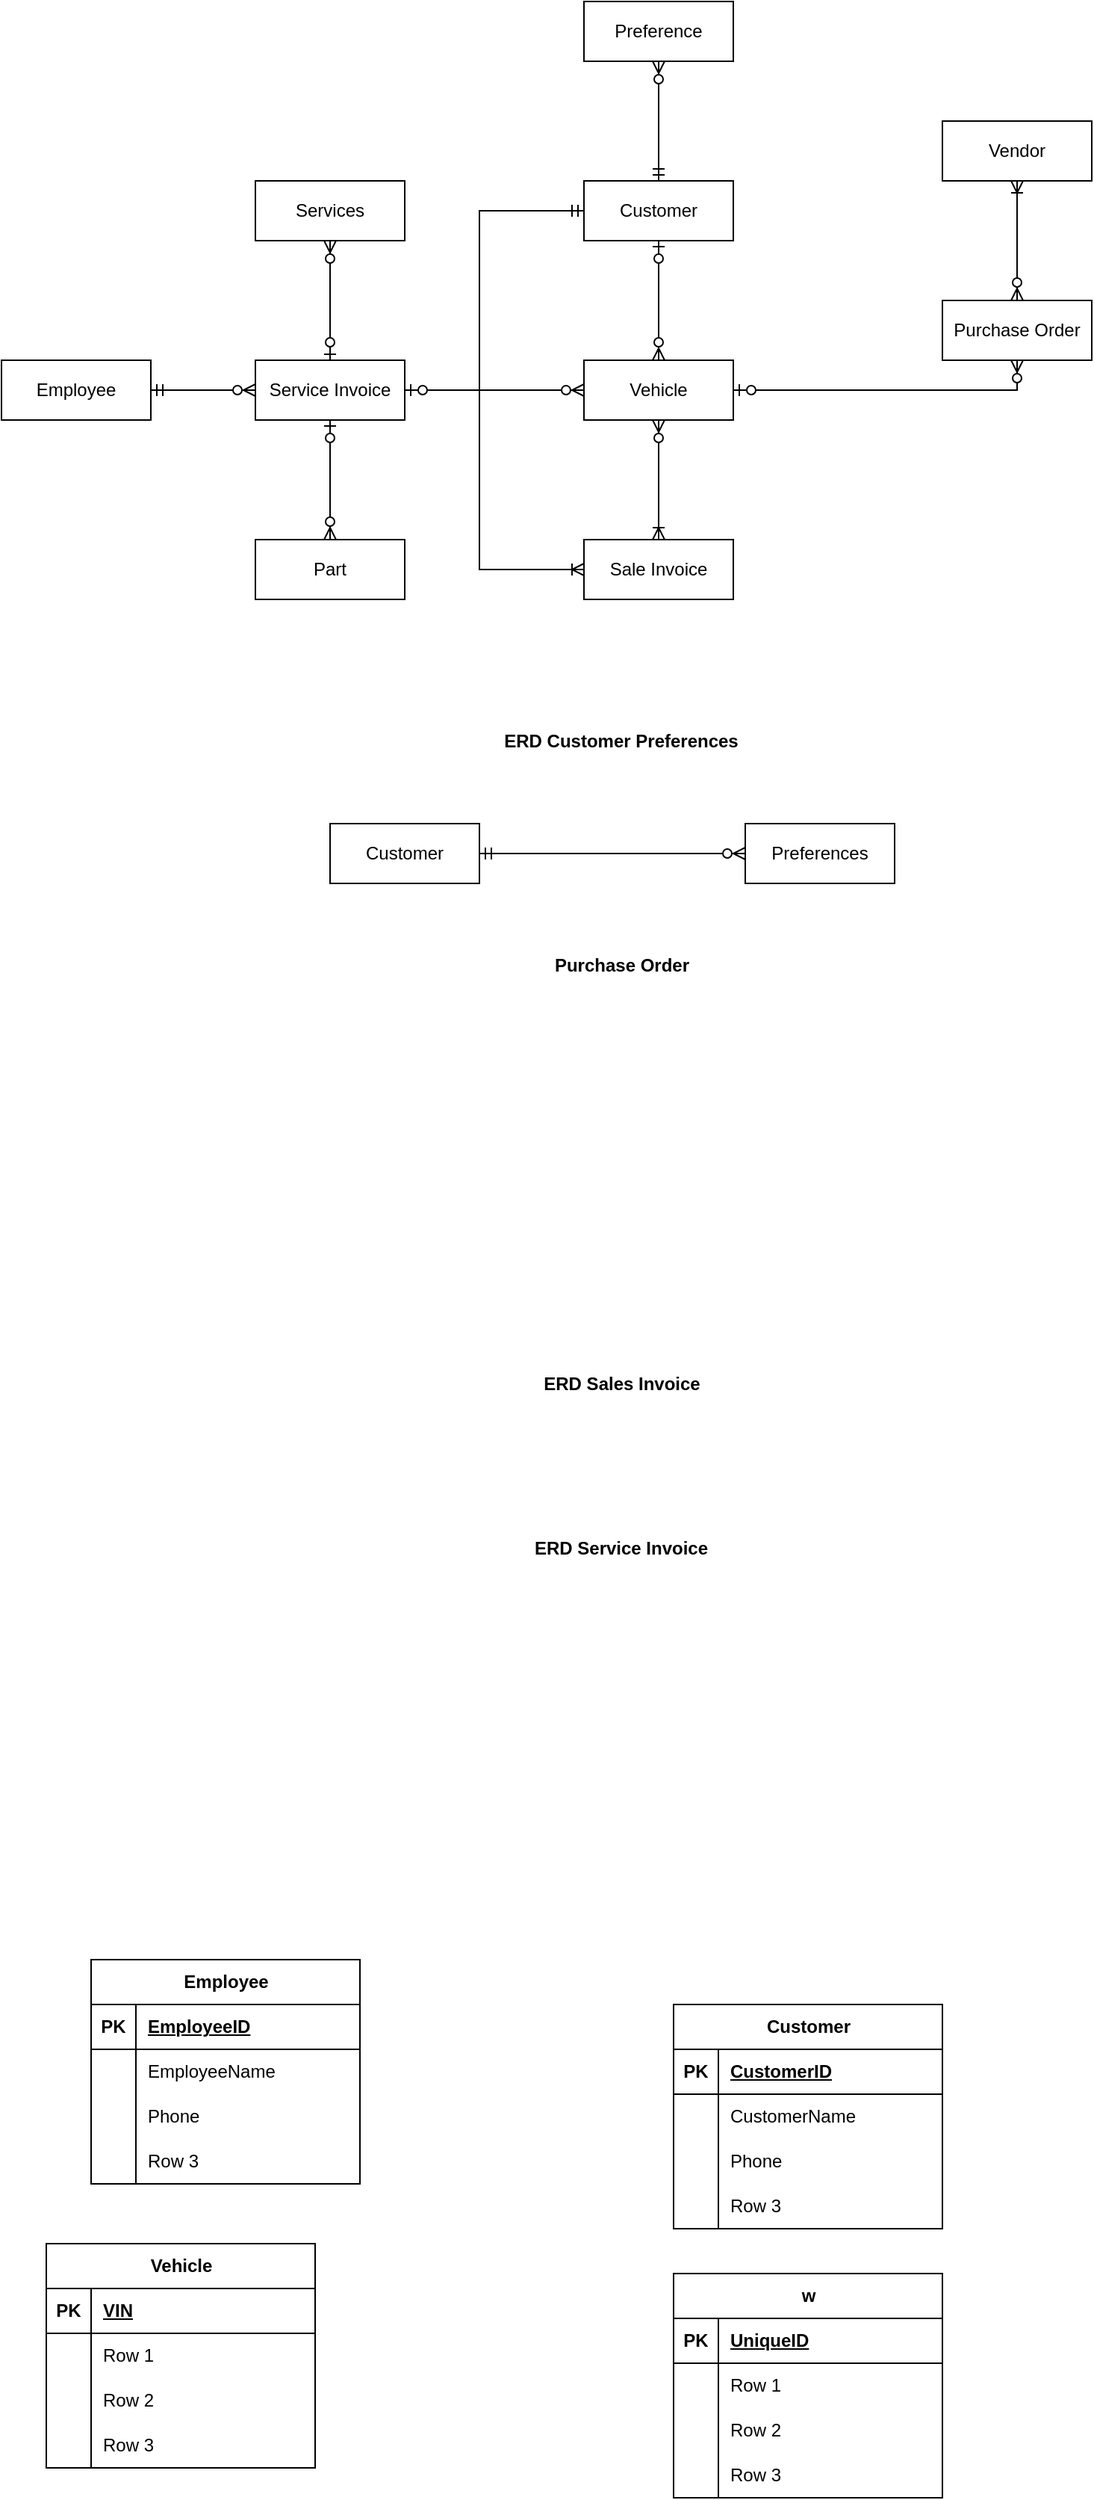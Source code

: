 <mxfile version="21.2.7" type="github">
  <diagram id="R2lEEEUBdFMjLlhIrx00" name="Page-1">
    <mxGraphModel dx="1433" dy="620" grid="1" gridSize="10" guides="1" tooltips="1" connect="1" arrows="1" fold="1" page="1" pageScale="1" pageWidth="850" pageHeight="1100" math="0" shadow="0" extFonts="Permanent Marker^https://fonts.googleapis.com/css?family=Permanent+Marker">
      <root>
        <mxCell id="0" />
        <mxCell id="1" parent="0" />
        <mxCell id="oXZxkqRxfTg1j08WPur6-1" value="Preference" style="whiteSpace=wrap;html=1;align=center;" vertex="1" parent="1">
          <mxGeometry x="400" y="200" width="100" height="40" as="geometry" />
        </mxCell>
        <mxCell id="oXZxkqRxfTg1j08WPur6-2" value="Sale Invoice" style="whiteSpace=wrap;html=1;align=center;" vertex="1" parent="1">
          <mxGeometry x="400" y="560" width="100" height="40" as="geometry" />
        </mxCell>
        <mxCell id="oXZxkqRxfTg1j08WPur6-3" value="Vendor" style="whiteSpace=wrap;html=1;align=center;" vertex="1" parent="1">
          <mxGeometry x="640" y="280" width="100" height="40" as="geometry" />
        </mxCell>
        <mxCell id="oXZxkqRxfTg1j08WPur6-4" value="Customer" style="whiteSpace=wrap;html=1;align=center;" vertex="1" parent="1">
          <mxGeometry x="400" y="320" width="100" height="40" as="geometry" />
        </mxCell>
        <mxCell id="oXZxkqRxfTg1j08WPur6-5" value="Purchase Order" style="whiteSpace=wrap;html=1;align=center;" vertex="1" parent="1">
          <mxGeometry x="640" y="400" width="100" height="40" as="geometry" />
        </mxCell>
        <mxCell id="oXZxkqRxfTg1j08WPur6-6" value="Employee" style="whiteSpace=wrap;html=1;align=center;" vertex="1" parent="1">
          <mxGeometry x="10" y="440" width="100" height="40" as="geometry" />
        </mxCell>
        <mxCell id="oXZxkqRxfTg1j08WPur6-9" value="Service Invoice" style="whiteSpace=wrap;html=1;align=center;" vertex="1" parent="1">
          <mxGeometry x="180" y="440" width="100" height="40" as="geometry" />
        </mxCell>
        <mxCell id="oXZxkqRxfTg1j08WPur6-10" value="Services " style="whiteSpace=wrap;html=1;align=center;" vertex="1" parent="1">
          <mxGeometry x="180" y="320" width="100" height="40" as="geometry" />
        </mxCell>
        <mxCell id="oXZxkqRxfTg1j08WPur6-12" value="Part" style="whiteSpace=wrap;html=1;align=center;" vertex="1" parent="1">
          <mxGeometry x="180" y="560" width="100" height="40" as="geometry" />
        </mxCell>
        <mxCell id="oXZxkqRxfTg1j08WPur6-13" value="Employee" style="shape=table;startSize=30;container=1;collapsible=1;childLayout=tableLayout;fixedRows=1;rowLines=0;fontStyle=1;align=center;resizeLast=1;html=1;" vertex="1" parent="1">
          <mxGeometry x="70" y="1510" width="180" height="150" as="geometry" />
        </mxCell>
        <mxCell id="oXZxkqRxfTg1j08WPur6-14" value="" style="shape=tableRow;horizontal=0;startSize=0;swimlaneHead=0;swimlaneBody=0;fillColor=none;collapsible=0;dropTarget=0;points=[[0,0.5],[1,0.5]];portConstraint=eastwest;top=0;left=0;right=0;bottom=1;" vertex="1" parent="oXZxkqRxfTg1j08WPur6-13">
          <mxGeometry y="30" width="180" height="30" as="geometry" />
        </mxCell>
        <mxCell id="oXZxkqRxfTg1j08WPur6-15" value="PK" style="shape=partialRectangle;connectable=0;fillColor=none;top=0;left=0;bottom=0;right=0;fontStyle=1;overflow=hidden;whiteSpace=wrap;html=1;" vertex="1" parent="oXZxkqRxfTg1j08WPur6-14">
          <mxGeometry width="30" height="30" as="geometry">
            <mxRectangle width="30" height="30" as="alternateBounds" />
          </mxGeometry>
        </mxCell>
        <mxCell id="oXZxkqRxfTg1j08WPur6-16" value="EmployeeID" style="shape=partialRectangle;connectable=0;fillColor=none;top=0;left=0;bottom=0;right=0;align=left;spacingLeft=6;fontStyle=5;overflow=hidden;whiteSpace=wrap;html=1;" vertex="1" parent="oXZxkqRxfTg1j08WPur6-14">
          <mxGeometry x="30" width="150" height="30" as="geometry">
            <mxRectangle width="150" height="30" as="alternateBounds" />
          </mxGeometry>
        </mxCell>
        <mxCell id="oXZxkqRxfTg1j08WPur6-17" value="" style="shape=tableRow;horizontal=0;startSize=0;swimlaneHead=0;swimlaneBody=0;fillColor=none;collapsible=0;dropTarget=0;points=[[0,0.5],[1,0.5]];portConstraint=eastwest;top=0;left=0;right=0;bottom=0;" vertex="1" parent="oXZxkqRxfTg1j08WPur6-13">
          <mxGeometry y="60" width="180" height="30" as="geometry" />
        </mxCell>
        <mxCell id="oXZxkqRxfTg1j08WPur6-18" value="" style="shape=partialRectangle;connectable=0;fillColor=none;top=0;left=0;bottom=0;right=0;editable=1;overflow=hidden;whiteSpace=wrap;html=1;" vertex="1" parent="oXZxkqRxfTg1j08WPur6-17">
          <mxGeometry width="30" height="30" as="geometry">
            <mxRectangle width="30" height="30" as="alternateBounds" />
          </mxGeometry>
        </mxCell>
        <mxCell id="oXZxkqRxfTg1j08WPur6-19" value="EmployeeName" style="shape=partialRectangle;connectable=0;fillColor=none;top=0;left=0;bottom=0;right=0;align=left;spacingLeft=6;overflow=hidden;whiteSpace=wrap;html=1;" vertex="1" parent="oXZxkqRxfTg1j08WPur6-17">
          <mxGeometry x="30" width="150" height="30" as="geometry">
            <mxRectangle width="150" height="30" as="alternateBounds" />
          </mxGeometry>
        </mxCell>
        <mxCell id="oXZxkqRxfTg1j08WPur6-20" value="" style="shape=tableRow;horizontal=0;startSize=0;swimlaneHead=0;swimlaneBody=0;fillColor=none;collapsible=0;dropTarget=0;points=[[0,0.5],[1,0.5]];portConstraint=eastwest;top=0;left=0;right=0;bottom=0;" vertex="1" parent="oXZxkqRxfTg1j08WPur6-13">
          <mxGeometry y="90" width="180" height="30" as="geometry" />
        </mxCell>
        <mxCell id="oXZxkqRxfTg1j08WPur6-21" value="" style="shape=partialRectangle;connectable=0;fillColor=none;top=0;left=0;bottom=0;right=0;editable=1;overflow=hidden;whiteSpace=wrap;html=1;" vertex="1" parent="oXZxkqRxfTg1j08WPur6-20">
          <mxGeometry width="30" height="30" as="geometry">
            <mxRectangle width="30" height="30" as="alternateBounds" />
          </mxGeometry>
        </mxCell>
        <mxCell id="oXZxkqRxfTg1j08WPur6-22" value="Phone" style="shape=partialRectangle;connectable=0;fillColor=none;top=0;left=0;bottom=0;right=0;align=left;spacingLeft=6;overflow=hidden;whiteSpace=wrap;html=1;" vertex="1" parent="oXZxkqRxfTg1j08WPur6-20">
          <mxGeometry x="30" width="150" height="30" as="geometry">
            <mxRectangle width="150" height="30" as="alternateBounds" />
          </mxGeometry>
        </mxCell>
        <mxCell id="oXZxkqRxfTg1j08WPur6-23" value="" style="shape=tableRow;horizontal=0;startSize=0;swimlaneHead=0;swimlaneBody=0;fillColor=none;collapsible=0;dropTarget=0;points=[[0,0.5],[1,0.5]];portConstraint=eastwest;top=0;left=0;right=0;bottom=0;" vertex="1" parent="oXZxkqRxfTg1j08WPur6-13">
          <mxGeometry y="120" width="180" height="30" as="geometry" />
        </mxCell>
        <mxCell id="oXZxkqRxfTg1j08WPur6-24" value="" style="shape=partialRectangle;connectable=0;fillColor=none;top=0;left=0;bottom=0;right=0;editable=1;overflow=hidden;whiteSpace=wrap;html=1;" vertex="1" parent="oXZxkqRxfTg1j08WPur6-23">
          <mxGeometry width="30" height="30" as="geometry">
            <mxRectangle width="30" height="30" as="alternateBounds" />
          </mxGeometry>
        </mxCell>
        <mxCell id="oXZxkqRxfTg1j08WPur6-25" value="Row 3" style="shape=partialRectangle;connectable=0;fillColor=none;top=0;left=0;bottom=0;right=0;align=left;spacingLeft=6;overflow=hidden;whiteSpace=wrap;html=1;" vertex="1" parent="oXZxkqRxfTg1j08WPur6-23">
          <mxGeometry x="30" width="150" height="30" as="geometry">
            <mxRectangle width="150" height="30" as="alternateBounds" />
          </mxGeometry>
        </mxCell>
        <mxCell id="oXZxkqRxfTg1j08WPur6-26" value="Customer" style="shape=table;startSize=30;container=1;collapsible=1;childLayout=tableLayout;fixedRows=1;rowLines=0;fontStyle=1;align=center;resizeLast=1;html=1;" vertex="1" parent="1">
          <mxGeometry x="460" y="1540" width="180" height="150" as="geometry" />
        </mxCell>
        <mxCell id="oXZxkqRxfTg1j08WPur6-27" value="" style="shape=tableRow;horizontal=0;startSize=0;swimlaneHead=0;swimlaneBody=0;fillColor=none;collapsible=0;dropTarget=0;points=[[0,0.5],[1,0.5]];portConstraint=eastwest;top=0;left=0;right=0;bottom=1;" vertex="1" parent="oXZxkqRxfTg1j08WPur6-26">
          <mxGeometry y="30" width="180" height="30" as="geometry" />
        </mxCell>
        <mxCell id="oXZxkqRxfTg1j08WPur6-28" value="PK" style="shape=partialRectangle;connectable=0;fillColor=none;top=0;left=0;bottom=0;right=0;fontStyle=1;overflow=hidden;whiteSpace=wrap;html=1;" vertex="1" parent="oXZxkqRxfTg1j08WPur6-27">
          <mxGeometry width="30" height="30" as="geometry">
            <mxRectangle width="30" height="30" as="alternateBounds" />
          </mxGeometry>
        </mxCell>
        <mxCell id="oXZxkqRxfTg1j08WPur6-29" value="CustomerID" style="shape=partialRectangle;connectable=0;fillColor=none;top=0;left=0;bottom=0;right=0;align=left;spacingLeft=6;fontStyle=5;overflow=hidden;whiteSpace=wrap;html=1;" vertex="1" parent="oXZxkqRxfTg1j08WPur6-27">
          <mxGeometry x="30" width="150" height="30" as="geometry">
            <mxRectangle width="150" height="30" as="alternateBounds" />
          </mxGeometry>
        </mxCell>
        <mxCell id="oXZxkqRxfTg1j08WPur6-30" value="" style="shape=tableRow;horizontal=0;startSize=0;swimlaneHead=0;swimlaneBody=0;fillColor=none;collapsible=0;dropTarget=0;points=[[0,0.5],[1,0.5]];portConstraint=eastwest;top=0;left=0;right=0;bottom=0;" vertex="1" parent="oXZxkqRxfTg1j08WPur6-26">
          <mxGeometry y="60" width="180" height="30" as="geometry" />
        </mxCell>
        <mxCell id="oXZxkqRxfTg1j08WPur6-31" value="" style="shape=partialRectangle;connectable=0;fillColor=none;top=0;left=0;bottom=0;right=0;editable=1;overflow=hidden;whiteSpace=wrap;html=1;" vertex="1" parent="oXZxkqRxfTg1j08WPur6-30">
          <mxGeometry width="30" height="30" as="geometry">
            <mxRectangle width="30" height="30" as="alternateBounds" />
          </mxGeometry>
        </mxCell>
        <mxCell id="oXZxkqRxfTg1j08WPur6-32" value="CustomerName" style="shape=partialRectangle;connectable=0;fillColor=none;top=0;left=0;bottom=0;right=0;align=left;spacingLeft=6;overflow=hidden;whiteSpace=wrap;html=1;" vertex="1" parent="oXZxkqRxfTg1j08WPur6-30">
          <mxGeometry x="30" width="150" height="30" as="geometry">
            <mxRectangle width="150" height="30" as="alternateBounds" />
          </mxGeometry>
        </mxCell>
        <mxCell id="oXZxkqRxfTg1j08WPur6-33" value="" style="shape=tableRow;horizontal=0;startSize=0;swimlaneHead=0;swimlaneBody=0;fillColor=none;collapsible=0;dropTarget=0;points=[[0,0.5],[1,0.5]];portConstraint=eastwest;top=0;left=0;right=0;bottom=0;" vertex="1" parent="oXZxkqRxfTg1j08WPur6-26">
          <mxGeometry y="90" width="180" height="30" as="geometry" />
        </mxCell>
        <mxCell id="oXZxkqRxfTg1j08WPur6-34" value="" style="shape=partialRectangle;connectable=0;fillColor=none;top=0;left=0;bottom=0;right=0;editable=1;overflow=hidden;whiteSpace=wrap;html=1;" vertex="1" parent="oXZxkqRxfTg1j08WPur6-33">
          <mxGeometry width="30" height="30" as="geometry">
            <mxRectangle width="30" height="30" as="alternateBounds" />
          </mxGeometry>
        </mxCell>
        <mxCell id="oXZxkqRxfTg1j08WPur6-35" value="Phone" style="shape=partialRectangle;connectable=0;fillColor=none;top=0;left=0;bottom=0;right=0;align=left;spacingLeft=6;overflow=hidden;whiteSpace=wrap;html=1;" vertex="1" parent="oXZxkqRxfTg1j08WPur6-33">
          <mxGeometry x="30" width="150" height="30" as="geometry">
            <mxRectangle width="150" height="30" as="alternateBounds" />
          </mxGeometry>
        </mxCell>
        <mxCell id="oXZxkqRxfTg1j08WPur6-36" value="" style="shape=tableRow;horizontal=0;startSize=0;swimlaneHead=0;swimlaneBody=0;fillColor=none;collapsible=0;dropTarget=0;points=[[0,0.5],[1,0.5]];portConstraint=eastwest;top=0;left=0;right=0;bottom=0;" vertex="1" parent="oXZxkqRxfTg1j08WPur6-26">
          <mxGeometry y="120" width="180" height="30" as="geometry" />
        </mxCell>
        <mxCell id="oXZxkqRxfTg1j08WPur6-37" value="" style="shape=partialRectangle;connectable=0;fillColor=none;top=0;left=0;bottom=0;right=0;editable=1;overflow=hidden;whiteSpace=wrap;html=1;" vertex="1" parent="oXZxkqRxfTg1j08WPur6-36">
          <mxGeometry width="30" height="30" as="geometry">
            <mxRectangle width="30" height="30" as="alternateBounds" />
          </mxGeometry>
        </mxCell>
        <mxCell id="oXZxkqRxfTg1j08WPur6-38" value="Row 3" style="shape=partialRectangle;connectable=0;fillColor=none;top=0;left=0;bottom=0;right=0;align=left;spacingLeft=6;overflow=hidden;whiteSpace=wrap;html=1;" vertex="1" parent="oXZxkqRxfTg1j08WPur6-36">
          <mxGeometry x="30" width="150" height="30" as="geometry">
            <mxRectangle width="150" height="30" as="alternateBounds" />
          </mxGeometry>
        </mxCell>
        <mxCell id="oXZxkqRxfTg1j08WPur6-40" value="Vehicle" style="whiteSpace=wrap;html=1;align=center;" vertex="1" parent="1">
          <mxGeometry x="400" y="440" width="100" height="40" as="geometry" />
        </mxCell>
        <mxCell id="oXZxkqRxfTg1j08WPur6-41" value="" style="fontSize=12;html=1;endArrow=ERzeroToMany;startArrow=ERzeroToOne;rounded=0;entryX=0.5;entryY=0;entryDx=0;entryDy=0;exitX=0.5;exitY=1;exitDx=0;exitDy=0;" edge="1" parent="1" source="oXZxkqRxfTg1j08WPur6-4" target="oXZxkqRxfTg1j08WPur6-40">
          <mxGeometry width="100" height="100" relative="1" as="geometry">
            <mxPoint x="500" y="410" as="sourcePoint" />
            <mxPoint x="600" y="340" as="targetPoint" />
          </mxGeometry>
        </mxCell>
        <mxCell id="oXZxkqRxfTg1j08WPur6-42" value="" style="fontSize=12;html=1;endArrow=ERzeroToMany;startArrow=ERzeroToOne;rounded=0;entryX=0.5;entryY=1;entryDx=0;entryDy=0;exitX=1;exitY=0.5;exitDx=0;exitDy=0;" edge="1" parent="1" source="oXZxkqRxfTg1j08WPur6-40" target="oXZxkqRxfTg1j08WPur6-5">
          <mxGeometry width="100" height="100" relative="1" as="geometry">
            <mxPoint x="550" y="550" as="sourcePoint" />
            <mxPoint x="650" y="450" as="targetPoint" />
            <Array as="points">
              <mxPoint x="690" y="460" />
            </Array>
          </mxGeometry>
        </mxCell>
        <mxCell id="oXZxkqRxfTg1j08WPur6-44" value="" style="fontSize=12;html=1;endArrow=ERzeroToMany;startArrow=ERzeroToOne;rounded=0;entryX=0;entryY=0.5;entryDx=0;entryDy=0;exitX=1;exitY=0.5;exitDx=0;exitDy=0;" edge="1" parent="1" source="oXZxkqRxfTg1j08WPur6-9" target="oXZxkqRxfTg1j08WPur6-40">
          <mxGeometry width="100" height="100" relative="1" as="geometry">
            <mxPoint x="290" y="580" as="sourcePoint" />
            <mxPoint x="390" y="480" as="targetPoint" />
          </mxGeometry>
        </mxCell>
        <mxCell id="oXZxkqRxfTg1j08WPur6-46" value="" style="fontSize=12;html=1;endArrow=ERzeroToMany;startArrow=ERzeroToOne;rounded=0;exitX=0.5;exitY=1;exitDx=0;exitDy=0;entryX=0.5;entryY=0;entryDx=0;entryDy=0;" edge="1" parent="1" source="oXZxkqRxfTg1j08WPur6-9" target="oXZxkqRxfTg1j08WPur6-12">
          <mxGeometry width="100" height="100" relative="1" as="geometry">
            <mxPoint x="280" y="600" as="sourcePoint" />
            <mxPoint x="380" y="500" as="targetPoint" />
          </mxGeometry>
        </mxCell>
        <mxCell id="oXZxkqRxfTg1j08WPur6-47" value="" style="fontSize=12;html=1;endArrow=ERzeroToMany;startArrow=ERzeroToOne;rounded=0;entryX=0.5;entryY=1;entryDx=0;entryDy=0;exitX=0.5;exitY=0;exitDx=0;exitDy=0;" edge="1" parent="1" source="oXZxkqRxfTg1j08WPur6-9" target="oXZxkqRxfTg1j08WPur6-10">
          <mxGeometry width="100" height="100" relative="1" as="geometry">
            <mxPoint x="270" y="430" as="sourcePoint" />
            <mxPoint x="370" y="330" as="targetPoint" />
          </mxGeometry>
        </mxCell>
        <mxCell id="oXZxkqRxfTg1j08WPur6-49" value="" style="fontSize=12;html=1;endArrow=ERoneToMany;startArrow=ERzeroToMany;rounded=0;entryX=0.5;entryY=1;entryDx=0;entryDy=0;exitX=0.5;exitY=0;exitDx=0;exitDy=0;" edge="1" parent="1" source="oXZxkqRxfTg1j08WPur6-5" target="oXZxkqRxfTg1j08WPur6-3">
          <mxGeometry width="100" height="100" relative="1" as="geometry">
            <mxPoint x="380" y="470" as="sourcePoint" />
            <mxPoint x="480" y="370" as="targetPoint" />
          </mxGeometry>
        </mxCell>
        <mxCell id="oXZxkqRxfTg1j08WPur6-51" value="" style="fontSize=12;html=1;endArrow=ERzeroToMany;startArrow=ERmandOne;rounded=0;entryX=0;entryY=0.5;entryDx=0;entryDy=0;exitX=1;exitY=0.5;exitDx=0;exitDy=0;" edge="1" parent="1" source="oXZxkqRxfTg1j08WPur6-6" target="oXZxkqRxfTg1j08WPur6-9">
          <mxGeometry width="100" height="100" relative="1" as="geometry">
            <mxPoint x="80" y="620" as="sourcePoint" />
            <mxPoint x="180" y="520" as="targetPoint" />
          </mxGeometry>
        </mxCell>
        <mxCell id="oXZxkqRxfTg1j08WPur6-53" value="" style="fontSize=12;html=1;endArrow=ERoneToMany;startArrow=ERzeroToMany;rounded=0;exitX=0.5;exitY=1;exitDx=0;exitDy=0;entryX=0.5;entryY=0;entryDx=0;entryDy=0;" edge="1" parent="1" source="oXZxkqRxfTg1j08WPur6-40" target="oXZxkqRxfTg1j08WPur6-2">
          <mxGeometry width="100" height="100" relative="1" as="geometry">
            <mxPoint x="480" y="630" as="sourcePoint" />
            <mxPoint x="580" y="530" as="targetPoint" />
          </mxGeometry>
        </mxCell>
        <mxCell id="oXZxkqRxfTg1j08WPur6-54" value="" style="fontSize=12;html=1;endArrow=ERoneToMany;startArrow=ERmandOne;rounded=0;entryX=0;entryY=0.5;entryDx=0;entryDy=0;exitX=0;exitY=0.5;exitDx=0;exitDy=0;" edge="1" parent="1" source="oXZxkqRxfTg1j08WPur6-4" target="oXZxkqRxfTg1j08WPur6-2">
          <mxGeometry width="100" height="100" relative="1" as="geometry">
            <mxPoint x="290" y="510" as="sourcePoint" />
            <mxPoint x="390" y="410" as="targetPoint" />
            <Array as="points">
              <mxPoint x="330" y="340" />
              <mxPoint x="330" y="460" />
              <mxPoint x="330" y="580" />
            </Array>
          </mxGeometry>
        </mxCell>
        <mxCell id="oXZxkqRxfTg1j08WPur6-55" value="Vehicle" style="shape=table;startSize=30;container=1;collapsible=1;childLayout=tableLayout;fixedRows=1;rowLines=0;fontStyle=1;align=center;resizeLast=1;html=1;" vertex="1" parent="1">
          <mxGeometry x="40" y="1700" width="180" height="150" as="geometry" />
        </mxCell>
        <mxCell id="oXZxkqRxfTg1j08WPur6-56" value="" style="shape=tableRow;horizontal=0;startSize=0;swimlaneHead=0;swimlaneBody=0;fillColor=none;collapsible=0;dropTarget=0;points=[[0,0.5],[1,0.5]];portConstraint=eastwest;top=0;left=0;right=0;bottom=1;" vertex="1" parent="oXZxkqRxfTg1j08WPur6-55">
          <mxGeometry y="30" width="180" height="30" as="geometry" />
        </mxCell>
        <mxCell id="oXZxkqRxfTg1j08WPur6-57" value="PK" style="shape=partialRectangle;connectable=0;fillColor=none;top=0;left=0;bottom=0;right=0;fontStyle=1;overflow=hidden;whiteSpace=wrap;html=1;" vertex="1" parent="oXZxkqRxfTg1j08WPur6-56">
          <mxGeometry width="30" height="30" as="geometry">
            <mxRectangle width="30" height="30" as="alternateBounds" />
          </mxGeometry>
        </mxCell>
        <mxCell id="oXZxkqRxfTg1j08WPur6-58" value="VIN" style="shape=partialRectangle;connectable=0;fillColor=none;top=0;left=0;bottom=0;right=0;align=left;spacingLeft=6;fontStyle=5;overflow=hidden;whiteSpace=wrap;html=1;" vertex="1" parent="oXZxkqRxfTg1j08WPur6-56">
          <mxGeometry x="30" width="150" height="30" as="geometry">
            <mxRectangle width="150" height="30" as="alternateBounds" />
          </mxGeometry>
        </mxCell>
        <mxCell id="oXZxkqRxfTg1j08WPur6-59" value="" style="shape=tableRow;horizontal=0;startSize=0;swimlaneHead=0;swimlaneBody=0;fillColor=none;collapsible=0;dropTarget=0;points=[[0,0.5],[1,0.5]];portConstraint=eastwest;top=0;left=0;right=0;bottom=0;" vertex="1" parent="oXZxkqRxfTg1j08WPur6-55">
          <mxGeometry y="60" width="180" height="30" as="geometry" />
        </mxCell>
        <mxCell id="oXZxkqRxfTg1j08WPur6-60" value="" style="shape=partialRectangle;connectable=0;fillColor=none;top=0;left=0;bottom=0;right=0;editable=1;overflow=hidden;whiteSpace=wrap;html=1;" vertex="1" parent="oXZxkqRxfTg1j08WPur6-59">
          <mxGeometry width="30" height="30" as="geometry">
            <mxRectangle width="30" height="30" as="alternateBounds" />
          </mxGeometry>
        </mxCell>
        <mxCell id="oXZxkqRxfTg1j08WPur6-61" value="Row 1" style="shape=partialRectangle;connectable=0;fillColor=none;top=0;left=0;bottom=0;right=0;align=left;spacingLeft=6;overflow=hidden;whiteSpace=wrap;html=1;" vertex="1" parent="oXZxkqRxfTg1j08WPur6-59">
          <mxGeometry x="30" width="150" height="30" as="geometry">
            <mxRectangle width="150" height="30" as="alternateBounds" />
          </mxGeometry>
        </mxCell>
        <mxCell id="oXZxkqRxfTg1j08WPur6-62" value="" style="shape=tableRow;horizontal=0;startSize=0;swimlaneHead=0;swimlaneBody=0;fillColor=none;collapsible=0;dropTarget=0;points=[[0,0.5],[1,0.5]];portConstraint=eastwest;top=0;left=0;right=0;bottom=0;" vertex="1" parent="oXZxkqRxfTg1j08WPur6-55">
          <mxGeometry y="90" width="180" height="30" as="geometry" />
        </mxCell>
        <mxCell id="oXZxkqRxfTg1j08WPur6-63" value="" style="shape=partialRectangle;connectable=0;fillColor=none;top=0;left=0;bottom=0;right=0;editable=1;overflow=hidden;whiteSpace=wrap;html=1;" vertex="1" parent="oXZxkqRxfTg1j08WPur6-62">
          <mxGeometry width="30" height="30" as="geometry">
            <mxRectangle width="30" height="30" as="alternateBounds" />
          </mxGeometry>
        </mxCell>
        <mxCell id="oXZxkqRxfTg1j08WPur6-64" value="Row 2" style="shape=partialRectangle;connectable=0;fillColor=none;top=0;left=0;bottom=0;right=0;align=left;spacingLeft=6;overflow=hidden;whiteSpace=wrap;html=1;" vertex="1" parent="oXZxkqRxfTg1j08WPur6-62">
          <mxGeometry x="30" width="150" height="30" as="geometry">
            <mxRectangle width="150" height="30" as="alternateBounds" />
          </mxGeometry>
        </mxCell>
        <mxCell id="oXZxkqRxfTg1j08WPur6-65" value="" style="shape=tableRow;horizontal=0;startSize=0;swimlaneHead=0;swimlaneBody=0;fillColor=none;collapsible=0;dropTarget=0;points=[[0,0.5],[1,0.5]];portConstraint=eastwest;top=0;left=0;right=0;bottom=0;" vertex="1" parent="oXZxkqRxfTg1j08WPur6-55">
          <mxGeometry y="120" width="180" height="30" as="geometry" />
        </mxCell>
        <mxCell id="oXZxkqRxfTg1j08WPur6-66" value="" style="shape=partialRectangle;connectable=0;fillColor=none;top=0;left=0;bottom=0;right=0;editable=1;overflow=hidden;whiteSpace=wrap;html=1;" vertex="1" parent="oXZxkqRxfTg1j08WPur6-65">
          <mxGeometry width="30" height="30" as="geometry">
            <mxRectangle width="30" height="30" as="alternateBounds" />
          </mxGeometry>
        </mxCell>
        <mxCell id="oXZxkqRxfTg1j08WPur6-67" value="Row 3" style="shape=partialRectangle;connectable=0;fillColor=none;top=0;left=0;bottom=0;right=0;align=left;spacingLeft=6;overflow=hidden;whiteSpace=wrap;html=1;" vertex="1" parent="oXZxkqRxfTg1j08WPur6-65">
          <mxGeometry x="30" width="150" height="30" as="geometry">
            <mxRectangle width="150" height="30" as="alternateBounds" />
          </mxGeometry>
        </mxCell>
        <mxCell id="oXZxkqRxfTg1j08WPur6-68" value="w" style="shape=table;startSize=30;container=1;collapsible=1;childLayout=tableLayout;fixedRows=1;rowLines=0;fontStyle=1;align=center;resizeLast=1;html=1;" vertex="1" parent="1">
          <mxGeometry x="460" y="1720" width="180" height="150" as="geometry" />
        </mxCell>
        <mxCell id="oXZxkqRxfTg1j08WPur6-69" value="" style="shape=tableRow;horizontal=0;startSize=0;swimlaneHead=0;swimlaneBody=0;fillColor=none;collapsible=0;dropTarget=0;points=[[0,0.5],[1,0.5]];portConstraint=eastwest;top=0;left=0;right=0;bottom=1;" vertex="1" parent="oXZxkqRxfTg1j08WPur6-68">
          <mxGeometry y="30" width="180" height="30" as="geometry" />
        </mxCell>
        <mxCell id="oXZxkqRxfTg1j08WPur6-70" value="PK" style="shape=partialRectangle;connectable=0;fillColor=none;top=0;left=0;bottom=0;right=0;fontStyle=1;overflow=hidden;whiteSpace=wrap;html=1;" vertex="1" parent="oXZxkqRxfTg1j08WPur6-69">
          <mxGeometry width="30" height="30" as="geometry">
            <mxRectangle width="30" height="30" as="alternateBounds" />
          </mxGeometry>
        </mxCell>
        <mxCell id="oXZxkqRxfTg1j08WPur6-71" value="UniqueID" style="shape=partialRectangle;connectable=0;fillColor=none;top=0;left=0;bottom=0;right=0;align=left;spacingLeft=6;fontStyle=5;overflow=hidden;whiteSpace=wrap;html=1;" vertex="1" parent="oXZxkqRxfTg1j08WPur6-69">
          <mxGeometry x="30" width="150" height="30" as="geometry">
            <mxRectangle width="150" height="30" as="alternateBounds" />
          </mxGeometry>
        </mxCell>
        <mxCell id="oXZxkqRxfTg1j08WPur6-72" value="" style="shape=tableRow;horizontal=0;startSize=0;swimlaneHead=0;swimlaneBody=0;fillColor=none;collapsible=0;dropTarget=0;points=[[0,0.5],[1,0.5]];portConstraint=eastwest;top=0;left=0;right=0;bottom=0;" vertex="1" parent="oXZxkqRxfTg1j08WPur6-68">
          <mxGeometry y="60" width="180" height="30" as="geometry" />
        </mxCell>
        <mxCell id="oXZxkqRxfTg1j08WPur6-73" value="" style="shape=partialRectangle;connectable=0;fillColor=none;top=0;left=0;bottom=0;right=0;editable=1;overflow=hidden;whiteSpace=wrap;html=1;" vertex="1" parent="oXZxkqRxfTg1j08WPur6-72">
          <mxGeometry width="30" height="30" as="geometry">
            <mxRectangle width="30" height="30" as="alternateBounds" />
          </mxGeometry>
        </mxCell>
        <mxCell id="oXZxkqRxfTg1j08WPur6-74" value="Row 1" style="shape=partialRectangle;connectable=0;fillColor=none;top=0;left=0;bottom=0;right=0;align=left;spacingLeft=6;overflow=hidden;whiteSpace=wrap;html=1;" vertex="1" parent="oXZxkqRxfTg1j08WPur6-72">
          <mxGeometry x="30" width="150" height="30" as="geometry">
            <mxRectangle width="150" height="30" as="alternateBounds" />
          </mxGeometry>
        </mxCell>
        <mxCell id="oXZxkqRxfTg1j08WPur6-75" value="" style="shape=tableRow;horizontal=0;startSize=0;swimlaneHead=0;swimlaneBody=0;fillColor=none;collapsible=0;dropTarget=0;points=[[0,0.5],[1,0.5]];portConstraint=eastwest;top=0;left=0;right=0;bottom=0;" vertex="1" parent="oXZxkqRxfTg1j08WPur6-68">
          <mxGeometry y="90" width="180" height="30" as="geometry" />
        </mxCell>
        <mxCell id="oXZxkqRxfTg1j08WPur6-76" value="" style="shape=partialRectangle;connectable=0;fillColor=none;top=0;left=0;bottom=0;right=0;editable=1;overflow=hidden;whiteSpace=wrap;html=1;" vertex="1" parent="oXZxkqRxfTg1j08WPur6-75">
          <mxGeometry width="30" height="30" as="geometry">
            <mxRectangle width="30" height="30" as="alternateBounds" />
          </mxGeometry>
        </mxCell>
        <mxCell id="oXZxkqRxfTg1j08WPur6-77" value="Row 2" style="shape=partialRectangle;connectable=0;fillColor=none;top=0;left=0;bottom=0;right=0;align=left;spacingLeft=6;overflow=hidden;whiteSpace=wrap;html=1;" vertex="1" parent="oXZxkqRxfTg1j08WPur6-75">
          <mxGeometry x="30" width="150" height="30" as="geometry">
            <mxRectangle width="150" height="30" as="alternateBounds" />
          </mxGeometry>
        </mxCell>
        <mxCell id="oXZxkqRxfTg1j08WPur6-78" value="" style="shape=tableRow;horizontal=0;startSize=0;swimlaneHead=0;swimlaneBody=0;fillColor=none;collapsible=0;dropTarget=0;points=[[0,0.5],[1,0.5]];portConstraint=eastwest;top=0;left=0;right=0;bottom=0;" vertex="1" parent="oXZxkqRxfTg1j08WPur6-68">
          <mxGeometry y="120" width="180" height="30" as="geometry" />
        </mxCell>
        <mxCell id="oXZxkqRxfTg1j08WPur6-79" value="" style="shape=partialRectangle;connectable=0;fillColor=none;top=0;left=0;bottom=0;right=0;editable=1;overflow=hidden;whiteSpace=wrap;html=1;" vertex="1" parent="oXZxkqRxfTg1j08WPur6-78">
          <mxGeometry width="30" height="30" as="geometry">
            <mxRectangle width="30" height="30" as="alternateBounds" />
          </mxGeometry>
        </mxCell>
        <mxCell id="oXZxkqRxfTg1j08WPur6-80" value="Row 3" style="shape=partialRectangle;connectable=0;fillColor=none;top=0;left=0;bottom=0;right=0;align=left;spacingLeft=6;overflow=hidden;whiteSpace=wrap;html=1;" vertex="1" parent="oXZxkqRxfTg1j08WPur6-78">
          <mxGeometry x="30" width="150" height="30" as="geometry">
            <mxRectangle width="150" height="30" as="alternateBounds" />
          </mxGeometry>
        </mxCell>
        <mxCell id="oXZxkqRxfTg1j08WPur6-81" value="" style="fontSize=12;html=1;endArrow=ERzeroToMany;startArrow=ERmandOne;rounded=0;entryX=0.5;entryY=1;entryDx=0;entryDy=0;exitX=0.5;exitY=0;exitDx=0;exitDy=0;" edge="1" parent="1" source="oXZxkqRxfTg1j08WPur6-4" target="oXZxkqRxfTg1j08WPur6-1">
          <mxGeometry width="100" height="100" relative="1" as="geometry">
            <mxPoint x="340" y="210" as="sourcePoint" />
            <mxPoint x="440" y="110" as="targetPoint" />
          </mxGeometry>
        </mxCell>
        <mxCell id="oXZxkqRxfTg1j08WPur6-84" value="&lt;b&gt;ERD Customer Preferences&lt;/b&gt;" style="text;html=1;strokeColor=none;fillColor=none;align=center;verticalAlign=middle;whiteSpace=wrap;rounded=0;" vertex="1" parent="1">
          <mxGeometry x="330" y="680" width="190" height="30" as="geometry" />
        </mxCell>
        <mxCell id="oXZxkqRxfTg1j08WPur6-85" value="&lt;b&gt;ERD Sales Invoice&lt;/b&gt;" style="text;html=1;strokeColor=none;fillColor=none;align=center;verticalAlign=middle;whiteSpace=wrap;rounded=0;" vertex="1" parent="1">
          <mxGeometry x="343" y="1110" width="165" height="30" as="geometry" />
        </mxCell>
        <mxCell id="oXZxkqRxfTg1j08WPur6-86" value="&lt;b&gt;ERD Service Invoice&lt;/b&gt;" style="text;html=1;strokeColor=none;fillColor=none;align=center;verticalAlign=middle;whiteSpace=wrap;rounded=0;" vertex="1" parent="1">
          <mxGeometry x="335" y="1220" width="180" height="30" as="geometry" />
        </mxCell>
        <mxCell id="oXZxkqRxfTg1j08WPur6-87" value="&lt;b&gt;Purchase Order&lt;/b&gt;" style="text;html=1;strokeColor=none;fillColor=none;align=center;verticalAlign=middle;whiteSpace=wrap;rounded=0;" vertex="1" parent="1">
          <mxGeometry x="358" y="830" width="135" height="30" as="geometry" />
        </mxCell>
        <mxCell id="oXZxkqRxfTg1j08WPur6-88" value="Customer" style="whiteSpace=wrap;html=1;align=center;" vertex="1" parent="1">
          <mxGeometry x="230" y="750" width="100" height="40" as="geometry" />
        </mxCell>
        <mxCell id="oXZxkqRxfTg1j08WPur6-89" value="&lt;div&gt;Preferences&lt;/div&gt;" style="whiteSpace=wrap;html=1;align=center;" vertex="1" parent="1">
          <mxGeometry x="508" y="750" width="100" height="40" as="geometry" />
        </mxCell>
        <mxCell id="oXZxkqRxfTg1j08WPur6-90" value="" style="fontSize=12;html=1;endArrow=ERzeroToMany;startArrow=ERmandOne;rounded=0;entryX=0;entryY=0.5;entryDx=0;entryDy=0;exitX=1;exitY=0.5;exitDx=0;exitDy=0;" edge="1" parent="1" source="oXZxkqRxfTg1j08WPur6-88" target="oXZxkqRxfTg1j08WPur6-89">
          <mxGeometry width="100" height="100" relative="1" as="geometry">
            <mxPoint x="343" y="850" as="sourcePoint" />
            <mxPoint x="443" y="750" as="targetPoint" />
          </mxGeometry>
        </mxCell>
      </root>
    </mxGraphModel>
  </diagram>
</mxfile>

